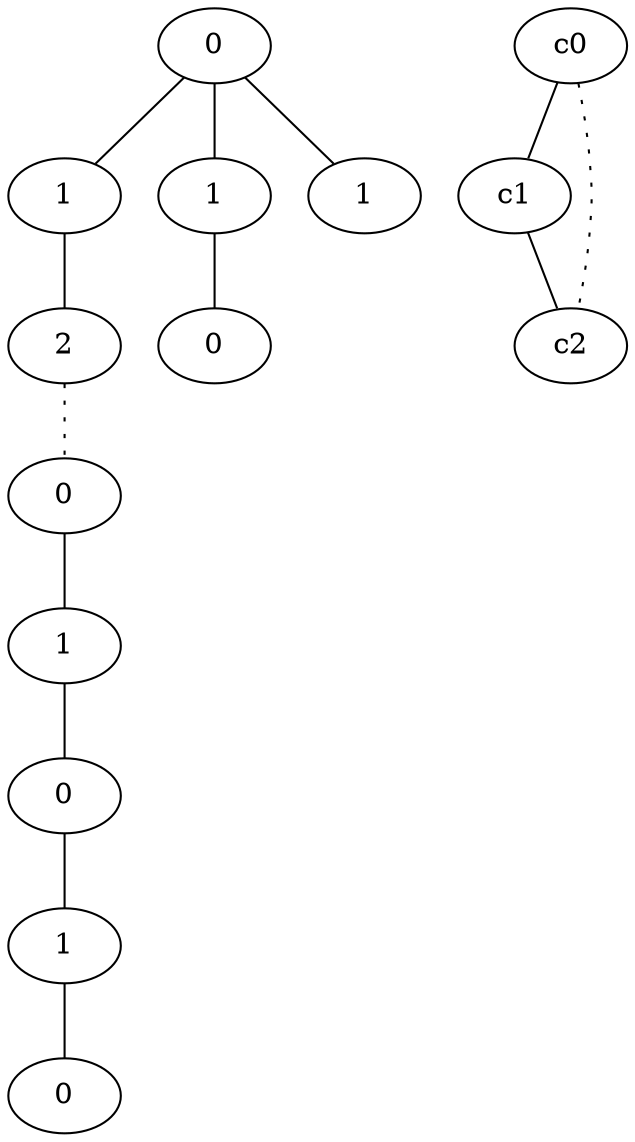 graph {
a0[label=0];
a1[label=1];
a2[label=2];
a3[label=0];
a4[label=1];
a5[label=0];
a6[label=1];
a7[label=0];
a8[label=1];
a9[label=0];
a10[label=1];
a0 -- a1;
a0 -- a8;
a0 -- a10;
a1 -- a2;
a2 -- a3 [style=dotted];
a3 -- a4;
a4 -- a5;
a5 -- a6;
a6 -- a7;
a8 -- a9;
c0 -- c1;
c0 -- c2 [style=dotted];
c1 -- c2;
}
